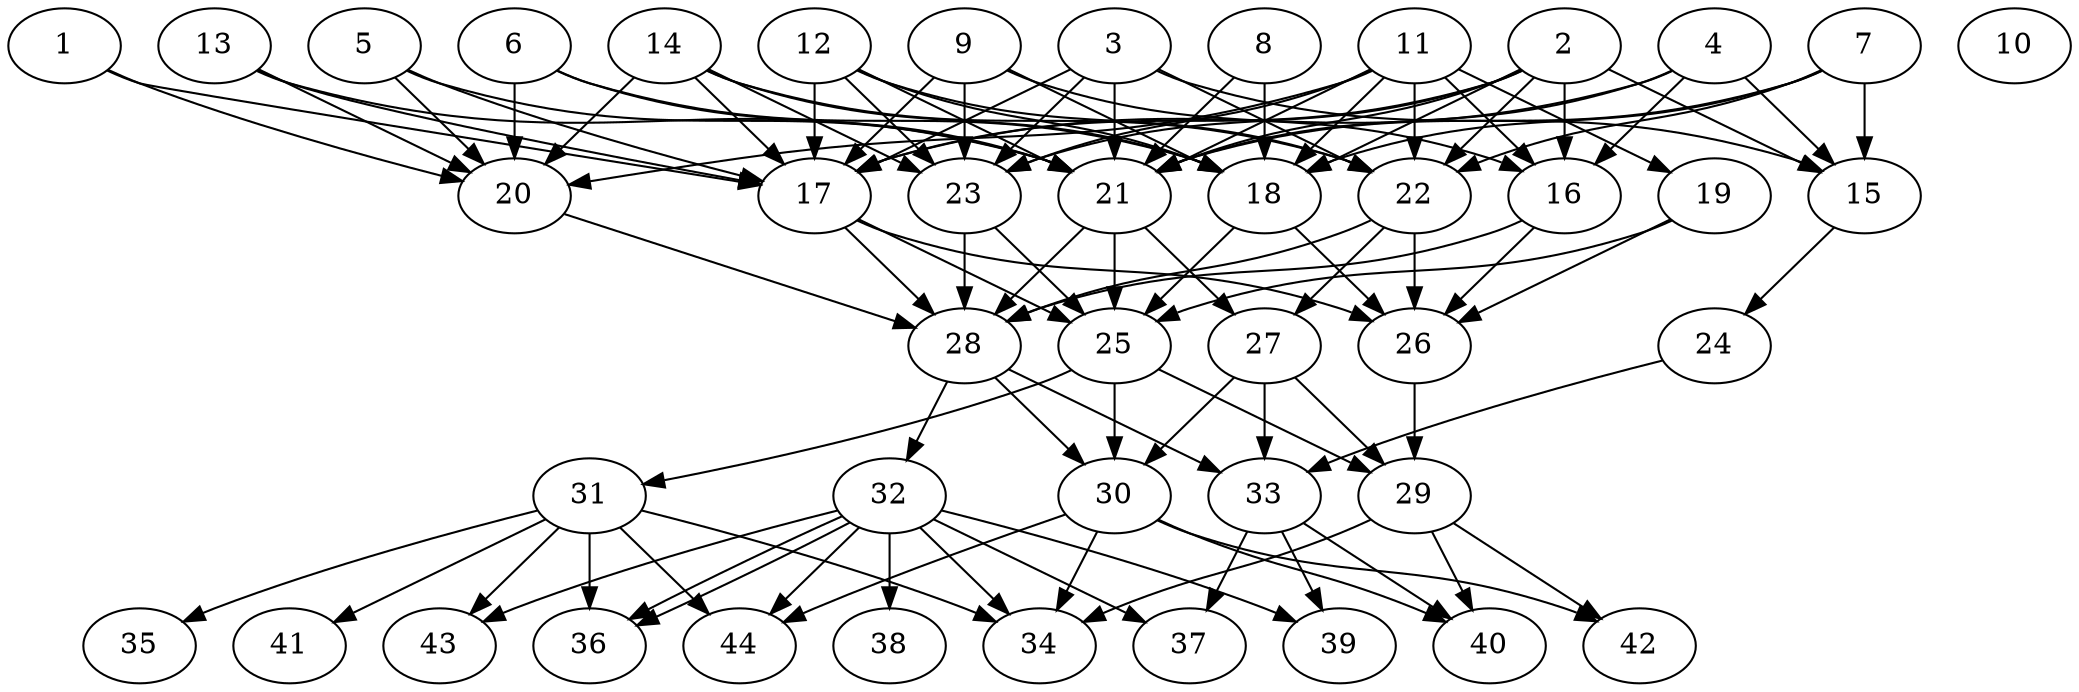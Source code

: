 // DAG (tier=3-complex, mode=data, n=44, ccr=0.517, fat=0.706, density=0.702, regular=0.255, jump=0.264, mindata=4194304, maxdata=33554432)
// DAG automatically generated by daggen at Sun Aug 24 16:33:35 2025
// /home/ermia/Project/Environments/daggen/bin/daggen --dot --ccr 0.517 --fat 0.706 --regular 0.255 --density 0.702 --jump 0.264 --mindata 4194304 --maxdata 33554432 -n 44 
digraph G {
  1 [size="10876546105451449679872", alpha="0.09", expect_size="5438273052725724839936"]
  1 -> 17 [size ="3927208783511552"]
  1 -> 20 [size ="3927208783511552"]
  2 [size="41246493037011416", alpha="0.12", expect_size="20623246518505708"]
  2 -> 15 [size ="1654046968512512"]
  2 -> 16 [size ="1654046968512512"]
  2 -> 17 [size ="1654046968512512"]
  2 -> 18 [size ="1654046968512512"]
  2 -> 21 [size ="1654046968512512"]
  2 -> 22 [size ="1654046968512512"]
  2 -> 23 [size ="1654046968512512"]
  3 [size="18170126568388767744", alpha="0.14", expect_size="9085063284194383872"]
  3 -> 15 [size ="8647475820756992"]
  3 -> 17 [size ="8647475820756992"]
  3 -> 21 [size ="8647475820756992"]
  3 -> 22 [size ="8647475820756992"]
  3 -> 23 [size ="8647475820756992"]
  4 [size="9448296078915551232", alpha="0.13", expect_size="4724148039457775616"]
  4 -> 15 [size ="6896136929411072"]
  4 -> 16 [size ="6896136929411072"]
  4 -> 17 [size ="6896136929411072"]
  4 -> 21 [size ="6896136929411072"]
  5 [size="11633311187276564480", alpha="0.06", expect_size="5816655593638282240"]
  5 -> 17 [size ="4257686988259328"]
  5 -> 20 [size ="4257686988259328"]
  5 -> 21 [size ="4257686988259328"]
  6 [size="10938493316301374619648", alpha="0.09", expect_size="5469246658150687309824"]
  6 -> 18 [size ="3942106238287872"]
  6 -> 20 [size ="3942106238287872"]
  6 -> 21 [size ="3942106238287872"]
  7 [size="358122316872464704", alpha="0.08", expect_size="179061158436232352"]
  7 -> 15 [size ="411041792000000"]
  7 -> 18 [size ="411041792000000"]
  7 -> 21 [size ="411041792000000"]
  7 -> 22 [size ="411041792000000"]
  8 [size="1900313284542373822464", alpha="0.18", expect_size="950156642271186911232"]
  8 -> 18 [size ="1227364214243328"]
  8 -> 21 [size ="1227364214243328"]
  9 [size="14096514185699596288", alpha="0.03", expect_size="7048257092849798144"]
  9 -> 16 [size ="6463011833249792"]
  9 -> 17 [size ="6463011833249792"]
  9 -> 18 [size ="6463011833249792"]
  9 -> 23 [size ="6463011833249792"]
  10 [size="32679998512453283479552", alpha="0.18", expect_size="16339999256226641739776"]
  11 [size="14106362253873422270464", alpha="0.11", expect_size="7053181126936711135232"]
  11 -> 16 [size ="4670535476707328"]
  11 -> 18 [size ="4670535476707328"]
  11 -> 19 [size ="4670535476707328"]
  11 -> 20 [size ="4670535476707328"]
  11 -> 21 [size ="4670535476707328"]
  11 -> 22 [size ="4670535476707328"]
  11 -> 23 [size ="4670535476707328"]
  12 [size="3534461148138723328", alpha="0.02", expect_size="1767230574069361664"]
  12 -> 17 [size ="2534191438757888"]
  12 -> 18 [size ="2534191438757888"]
  12 -> 21 [size ="2534191438757888"]
  12 -> 22 [size ="2534191438757888"]
  12 -> 23 [size ="2534191438757888"]
  13 [size="57617965439915560", alpha="0.17", expect_size="28808982719957780"]
  13 -> 17 [size ="951992998428672"]
  13 -> 20 [size ="951992998428672"]
  13 -> 21 [size ="951992998428672"]
  14 [size="9963824139638518317056", alpha="0.14", expect_size="4981912069819259158528"]
  14 -> 17 [size ="3704310273671168"]
  14 -> 18 [size ="3704310273671168"]
  14 -> 20 [size ="3704310273671168"]
  14 -> 22 [size ="3704310273671168"]
  14 -> 23 [size ="3704310273671168"]
  15 [size="4026405472029108076544", alpha="0.14", expect_size="2013202736014554038272"]
  15 -> 24 [size ="2024735630163968"]
  16 [size="2300168730319314223104", alpha="0.03", expect_size="1150084365159657111552"]
  16 -> 26 [size ="1394001101979648"]
  16 -> 28 [size ="1394001101979648"]
  17 [size="6567476222078408982528", alpha="0.09", expect_size="3283738111039204491264"]
  17 -> 25 [size ="2805577864445952"]
  17 -> 26 [size ="2805577864445952"]
  17 -> 28 [size ="2805577864445952"]
  18 [size="1915980099236281", alpha="0.14", expect_size="957990049618140"]
  18 -> 25 [size ="143291592998912"]
  18 -> 26 [size ="143291592998912"]
  19 [size="2463697459916455424", alpha="0.13", expect_size="1231848729958227712"]
  19 -> 25 [size ="853858968403968"]
  19 -> 26 [size ="853858968403968"]
  20 [size="2795574573254555205632", alpha="0.11", expect_size="1397787286627277602816"]
  20 -> 28 [size ="1587586418081792"]
  21 [size="1458308724845805824", alpha="0.19", expect_size="729154362422902912"]
  21 -> 25 [size ="1671289425100800"]
  21 -> 27 [size ="1671289425100800"]
  21 -> 28 [size ="1671289425100800"]
  22 [size="3721868792383926173696", alpha="0.16", expect_size="1860934396191963086848"]
  22 -> 26 [size ="1921309630005248"]
  22 -> 27 [size ="1921309630005248"]
  22 -> 28 [size ="1921309630005248"]
  23 [size="390128928315886400", alpha="0.05", expect_size="195064464157943200"]
  23 -> 25 [size ="8131295469109248"]
  23 -> 28 [size ="8131295469109248"]
  24 [size="1635805154544845056", alpha="0.01", expect_size="817902577272422528"]
  24 -> 33 [size ="3457542659244032"]
  25 [size="34000535211902209359872", alpha="0.19", expect_size="17000267605951104679936"]
  25 -> 29 [size ="8396155809431552"]
  25 -> 30 [size ="8396155809431552"]
  25 -> 31 [size ="8396155809431552"]
  26 [size="16446470297055483904", alpha="0.20", expect_size="8223235148527741952"]
  26 -> 29 [size ="5897570798796800"]
  27 [size="365924497411854016", alpha="0.03", expect_size="182962248705927008"]
  27 -> 29 [size ="6502655681626112"]
  27 -> 30 [size ="6502655681626112"]
  27 -> 33 [size ="6502655681626112"]
  28 [size="1843974717738501120", alpha="0.12", expect_size="921987358869250560"]
  28 -> 30 [size ="1195509549105152"]
  28 -> 32 [size ="1195509549105152"]
  28 -> 33 [size ="1195509549105152"]
  29 [size="3144080838741871616", alpha="0.00", expect_size="1572040419370935808"]
  29 -> 34 [size ="4084853544845312"]
  29 -> 40 [size ="4084853544845312"]
  29 -> 42 [size ="4084853544845312"]
  30 [size="6140669019303847936", alpha="0.16", expect_size="3070334509651923968"]
  30 -> 34 [size ="6582776996298752"]
  30 -> 40 [size ="6582776996298752"]
  30 -> 42 [size ="6582776996298752"]
  30 -> 44 [size ="6582776996298752"]
  31 [size="170609334816877632", alpha="0.09", expect_size="85304667408438816"]
  31 -> 34 [size ="7604203224563712"]
  31 -> 35 [size ="7604203224563712"]
  31 -> 36 [size ="7604203224563712"]
  31 -> 41 [size ="7604203224563712"]
  31 -> 43 [size ="7604203224563712"]
  31 -> 44 [size ="7604203224563712"]
  32 [size="39675257560313832", alpha="0.05", expect_size="19837628780156916"]
  32 -> 34 [size ="1284221469458432"]
  32 -> 36 [size ="1284221469458432"]
  32 -> 36 [size ="1284221469458432"]
  32 -> 37 [size ="1284221469458432"]
  32 -> 38 [size ="1284221469458432"]
  32 -> 39 [size ="1284221469458432"]
  32 -> 43 [size ="1284221469458432"]
  32 -> 44 [size ="1284221469458432"]
  33 [size="175467831088792448", alpha="0.18", expect_size="87733915544396224"]
  33 -> 37 [size ="389602397388800"]
  33 -> 39 [size ="389602397388800"]
  33 -> 40 [size ="389602397388800"]
  34 [size="28656031977022418845696", alpha="0.15", expect_size="14328015988511209422848"]
  35 [size="192197707978414048", alpha="0.20", expect_size="96098853989207024"]
  36 [size="18411654960047755264", alpha="0.12", expect_size="9205827480023877632"]
  37 [size="100676836121000272", alpha="0.12", expect_size="50338418060500136"]
  38 [size="3389232760316405743616", alpha="0.06", expect_size="1694616380158202871808"]
  39 [size="6715020431940457472", alpha="0.19", expect_size="3357510215970228736"]
  40 [size="7346016682610385920", alpha="0.18", expect_size="3673008341305192960"]
  41 [size="45165992777703672", alpha="0.04", expect_size="22582996388851836"]
  42 [size="51820952653044696", alpha="0.20", expect_size="25910476326522348"]
  43 [size="850643438557355573248", alpha="0.03", expect_size="425321719278677786624"]
  44 [size="4922937773378374656", alpha="0.04", expect_size="2461468886689187328"]
}